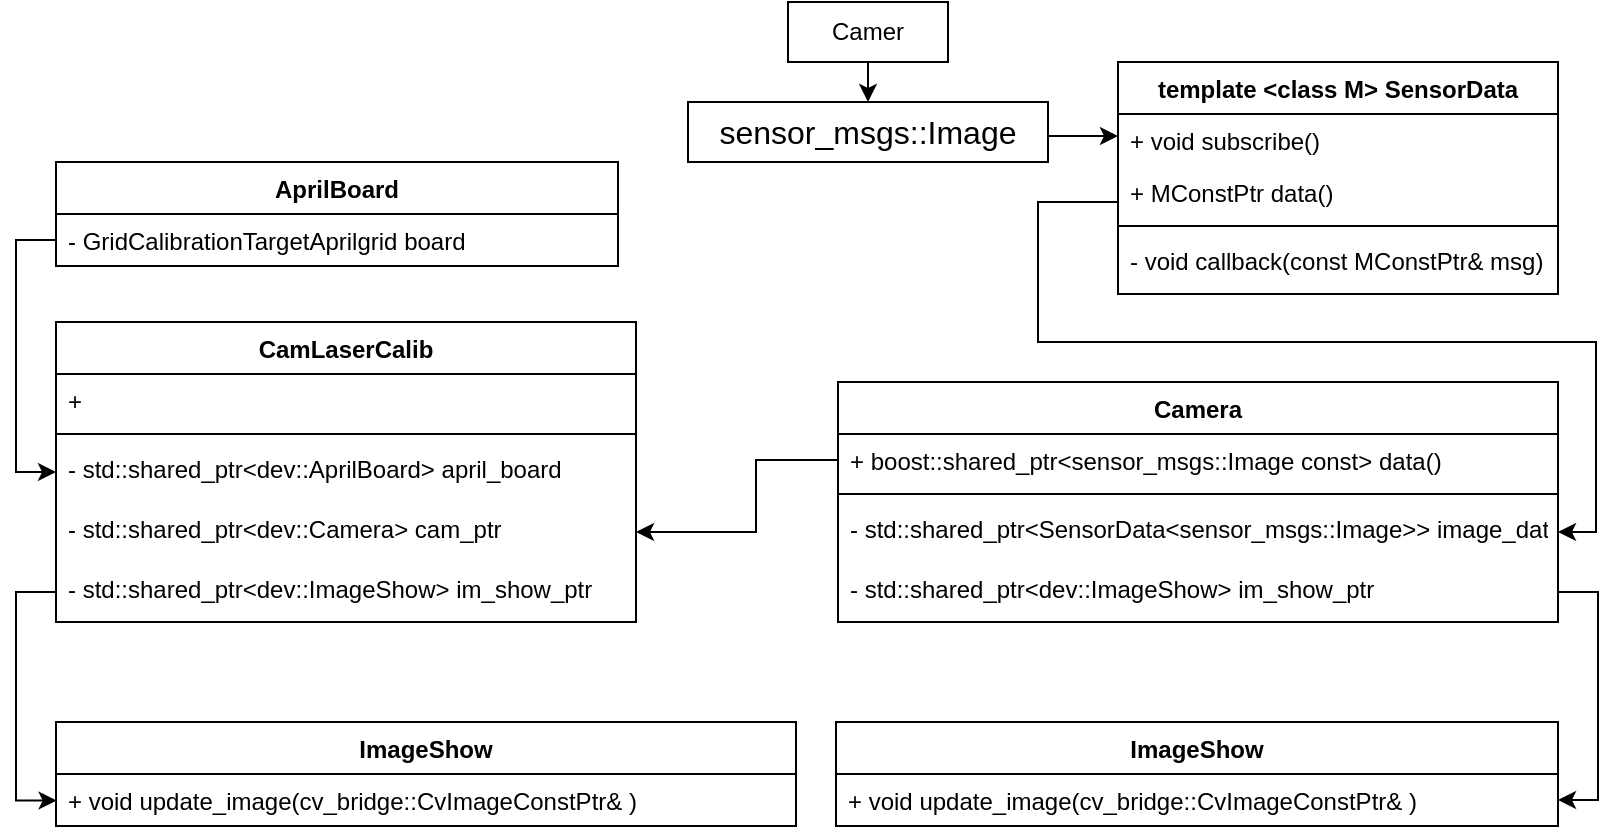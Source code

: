 <mxfile version="12.2.4" pages="1"><diagram id="ybN5I5CeERXQ-4qUqBBz" name="Page-1"><mxGraphModel dx="2760" dy="1115" grid="1" gridSize="10" guides="1" tooltips="1" connect="1" arrows="1" fold="1" page="1" pageScale="1" pageWidth="827" pageHeight="1169" math="0" shadow="0"><root><mxCell id="0"/><mxCell id="1" parent="0"/><mxCell id="29" style="edgeStyle=orthogonalEdgeStyle;rounded=0;orthogonalLoop=1;jettySize=auto;html=1;exitX=1;exitY=0.5;exitDx=0;exitDy=0;" parent="1" edge="1"><mxGeometry relative="1" as="geometry"><Array as="points"><mxPoint x="-309" y="77"/><mxPoint x="-309" y="77"/></Array><mxPoint x="-349" y="73" as="sourcePoint"/><mxPoint x="-259" y="77" as="targetPoint"/></mxGeometry></mxCell><mxCell id="2" value="&lt;p style=&quot;white-space: pre-wrap ; font-size: medium ; margin: 0px&quot;&gt;sensor_msgs::Image&lt;/p&gt;" style="rounded=0;whiteSpace=wrap;html=1;" parent="1" vertex="1"><mxGeometry x="-474" y="60" width="180" height="30" as="geometry"/></mxCell><mxCell id="26" style="edgeStyle=orthogonalEdgeStyle;rounded=0;orthogonalLoop=1;jettySize=auto;html=1;exitX=0.5;exitY=1;exitDx=0;exitDy=0;entryX=0.5;entryY=0;entryDx=0;entryDy=0;" parent="1" source="4" target="2" edge="1"><mxGeometry relative="1" as="geometry"/></mxCell><mxCell id="4" value="Camer" style="rounded=0;whiteSpace=wrap;html=1;" parent="1" vertex="1"><mxGeometry x="-424" y="10" width="80" height="30" as="geometry"/></mxCell><mxCell id="9" value="template &lt;class M&gt; SensorData" style="swimlane;fontStyle=1;align=center;verticalAlign=top;childLayout=stackLayout;horizontal=1;startSize=26;horizontalStack=0;resizeParent=1;resizeParentMax=0;resizeLast=0;collapsible=1;marginBottom=0;" parent="1" vertex="1"><mxGeometry x="-259" y="40" width="220" height="116" as="geometry"/></mxCell><mxCell id="10" value="+ void subscribe()" style="text;strokeColor=none;fillColor=none;align=left;verticalAlign=top;spacingLeft=4;spacingRight=4;overflow=hidden;rotatable=0;points=[[0,0.5],[1,0.5]];portConstraint=eastwest;" parent="9" vertex="1"><mxGeometry y="26" width="220" height="26" as="geometry"/></mxCell><mxCell id="22" value="+ MConstPtr data()" style="text;strokeColor=none;fillColor=none;align=left;verticalAlign=top;spacingLeft=4;spacingRight=4;overflow=hidden;rotatable=0;points=[[0,0.5],[1,0.5]];portConstraint=eastwest;" parent="9" vertex="1"><mxGeometry y="52" width="220" height="26" as="geometry"/></mxCell><mxCell id="11" value="" style="line;strokeWidth=1;fillColor=none;align=left;verticalAlign=middle;spacingTop=-1;spacingLeft=3;spacingRight=3;rotatable=0;labelPosition=right;points=[];portConstraint=eastwest;" parent="9" vertex="1"><mxGeometry y="78" width="220" height="8" as="geometry"/></mxCell><mxCell id="14" value="- void callback(const MConstPtr&amp; msg)" style="text;strokeColor=none;fillColor=none;align=left;verticalAlign=top;spacingLeft=4;spacingRight=4;overflow=hidden;rotatable=0;points=[[0,0.5],[1,0.5]];portConstraint=eastwest;" parent="9" vertex="1"><mxGeometry y="86" width="220" height="30" as="geometry"/></mxCell><mxCell id="15" value="Camera" style="swimlane;fontStyle=1;align=center;verticalAlign=top;childLayout=stackLayout;horizontal=1;startSize=26;horizontalStack=0;resizeParent=1;resizeParentMax=0;resizeLast=0;collapsible=1;marginBottom=0;" parent="1" vertex="1"><mxGeometry x="-399" y="200" width="360" height="120" as="geometry"/></mxCell><mxCell id="16" value="+ boost::shared_ptr&lt;sensor_msgs::Image const&gt; data()" style="text;strokeColor=none;fillColor=none;align=left;verticalAlign=top;spacingLeft=4;spacingRight=4;overflow=hidden;rotatable=0;points=[[0,0.5],[1,0.5]];portConstraint=eastwest;" parent="15" vertex="1"><mxGeometry y="26" width="360" height="26" as="geometry"/></mxCell><mxCell id="18" value="" style="line;strokeWidth=1;fillColor=none;align=left;verticalAlign=middle;spacingTop=-1;spacingLeft=3;spacingRight=3;rotatable=0;labelPosition=right;points=[];portConstraint=eastwest;" parent="15" vertex="1"><mxGeometry y="52" width="360" height="8" as="geometry"/></mxCell><mxCell id="19" value="- std::shared_ptr&lt;SensorData&lt;sensor_msgs::Image&gt;&gt; image_data" style="text;strokeColor=none;fillColor=none;align=left;verticalAlign=top;spacingLeft=4;spacingRight=4;overflow=hidden;rotatable=0;points=[[0,0.5],[1,0.5]];portConstraint=eastwest;" parent="15" vertex="1"><mxGeometry y="60" width="360" height="30" as="geometry"/></mxCell><mxCell id="38" value="- std::shared_ptr&lt;dev::ImageShow&gt; im_show_ptr" style="text;strokeColor=none;fillColor=none;align=left;verticalAlign=top;spacingLeft=4;spacingRight=4;overflow=hidden;rotatable=0;points=[[0,0.5],[1,0.5]];portConstraint=eastwest;" parent="15" vertex="1"><mxGeometry y="90" width="360" height="30" as="geometry"/></mxCell><mxCell id="31" style="edgeStyle=orthogonalEdgeStyle;rounded=0;orthogonalLoop=1;jettySize=auto;html=1;entryX=1;entryY=0.5;entryDx=0;entryDy=0;" parent="1" target="19" edge="1"><mxGeometry relative="1" as="geometry"><mxPoint x="1" y="270" as="targetPoint"/><Array as="points"><mxPoint x="-299" y="110"/><mxPoint x="-299" y="180"/><mxPoint x="-20" y="180"/><mxPoint x="-20" y="275"/></Array><mxPoint x="-259" y="110" as="sourcePoint"/></mxGeometry></mxCell><mxCell id="33" value="ImageShow" style="swimlane;fontStyle=1;align=center;verticalAlign=top;childLayout=stackLayout;horizontal=1;startSize=26;horizontalStack=0;resizeParent=1;resizeParentMax=0;resizeLast=0;collapsible=1;marginBottom=0;" parent="1" vertex="1"><mxGeometry x="-400" y="370" width="361" height="52" as="geometry"/></mxCell><mxCell id="34" value="+ void update_image(cv_bridge::CvImageConstPtr&amp; )" style="text;strokeColor=none;fillColor=none;align=left;verticalAlign=top;spacingLeft=4;spacingRight=4;overflow=hidden;rotatable=0;points=[[0,0.5],[1,0.5]];portConstraint=eastwest;" parent="33" vertex="1"><mxGeometry y="26" width="361" height="26" as="geometry"/></mxCell><mxCell id="37" value="&lt;pre&gt;&lt;br&gt;&lt;/pre&gt;" style="text;html=1;resizable=0;points=[];autosize=1;align=left;verticalAlign=top;spacingTop=-4;" parent="1" vertex="1"><mxGeometry x="-276" y="384" width="20" height="40" as="geometry"/></mxCell><mxCell id="39" style="edgeStyle=orthogonalEdgeStyle;rounded=0;orthogonalLoop=1;jettySize=auto;html=1;exitX=1;exitY=0.5;exitDx=0;exitDy=0;entryX=1;entryY=0.5;entryDx=0;entryDy=0;" parent="1" source="38" target="34" edge="1"><mxGeometry relative="1" as="geometry"><mxPoint x="-30" y="410" as="targetPoint"/><Array as="points"><mxPoint x="-19" y="305"/><mxPoint x="-19" y="409"/></Array></mxGeometry></mxCell><mxCell id="40" value="CamLaserCalib" style="swimlane;fontStyle=1;align=center;verticalAlign=top;childLayout=stackLayout;horizontal=1;startSize=26;horizontalStack=0;resizeParent=1;resizeParentMax=0;resizeLast=0;collapsible=1;marginBottom=0;" parent="1" vertex="1"><mxGeometry x="-790" y="170" width="290" height="150" as="geometry"/></mxCell><mxCell id="41" value="+" style="text;strokeColor=none;fillColor=none;align=left;verticalAlign=top;spacingLeft=4;spacingRight=4;overflow=hidden;rotatable=0;points=[[0,0.5],[1,0.5]];portConstraint=eastwest;" parent="40" vertex="1"><mxGeometry y="26" width="290" height="26" as="geometry"/></mxCell><mxCell id="42" value="" style="line;strokeWidth=1;fillColor=none;align=left;verticalAlign=middle;spacingTop=-1;spacingLeft=3;spacingRight=3;rotatable=0;labelPosition=right;points=[];portConstraint=eastwest;" parent="40" vertex="1"><mxGeometry y="52" width="290" height="8" as="geometry"/></mxCell><mxCell id="53" value="- std::shared_ptr&lt;dev::AprilBoard&gt; april_board" style="text;strokeColor=none;fillColor=none;align=left;verticalAlign=top;spacingLeft=4;spacingRight=4;overflow=hidden;rotatable=0;points=[[0,0.5],[1,0.5]];portConstraint=eastwest;" parent="40" vertex="1"><mxGeometry y="60" width="290" height="30" as="geometry"/></mxCell><mxCell id="44" value="- std::shared_ptr&lt;dev::Camera&gt; cam_ptr" style="text;strokeColor=none;fillColor=none;align=left;verticalAlign=top;spacingLeft=4;spacingRight=4;overflow=hidden;rotatable=0;points=[[0,0.5],[1,0.5]];portConstraint=eastwest;" parent="40" vertex="1"><mxGeometry y="90" width="290" height="30" as="geometry"/></mxCell><mxCell id="47" value="- std::shared_ptr&lt;dev::ImageShow&gt; im_show_ptr" style="text;strokeColor=none;fillColor=none;align=left;verticalAlign=top;spacingLeft=4;spacingRight=4;overflow=hidden;rotatable=0;points=[[0,0.5],[1,0.5]];portConstraint=eastwest;" parent="40" vertex="1"><mxGeometry y="120" width="290" height="30" as="geometry"/></mxCell><mxCell id="45" value="ImageShow" style="swimlane;fontStyle=1;align=center;verticalAlign=top;childLayout=stackLayout;horizontal=1;startSize=26;horizontalStack=0;resizeParent=1;resizeParentMax=0;resizeLast=0;collapsible=1;marginBottom=0;" parent="1" vertex="1"><mxGeometry x="-790" y="370" width="370" height="52" as="geometry"/></mxCell><mxCell id="59" value="+ void update_image(cv_bridge::CvImageConstPtr&amp; )" style="text;strokeColor=none;fillColor=none;align=left;verticalAlign=top;spacingLeft=4;spacingRight=4;overflow=hidden;rotatable=0;points=[[0,0.5],[1,0.5]];portConstraint=eastwest;" parent="45" vertex="1"><mxGeometry y="26" width="370" height="26" as="geometry"/></mxCell><mxCell id="54" value="AprilBoard" style="swimlane;fontStyle=1;align=center;verticalAlign=top;childLayout=stackLayout;horizontal=1;startSize=26;horizontalStack=0;resizeParent=1;resizeParentMax=0;resizeLast=0;collapsible=1;marginBottom=0;" parent="1" vertex="1"><mxGeometry x="-790" y="90" width="281" height="52" as="geometry"/></mxCell><mxCell id="55" value="- GridCalibrationTargetAprilgrid board&#10;" style="text;strokeColor=none;fillColor=none;align=left;verticalAlign=top;spacingLeft=4;spacingRight=4;overflow=hidden;rotatable=0;points=[[0,0.5],[1,0.5]];portConstraint=eastwest;" parent="54" vertex="1"><mxGeometry y="26" width="281" height="26" as="geometry"/></mxCell><mxCell id="56" style="edgeStyle=orthogonalEdgeStyle;rounded=0;orthogonalLoop=1;jettySize=auto;html=1;exitX=0;exitY=0.5;exitDx=0;exitDy=0;entryX=1;entryY=0.5;entryDx=0;entryDy=0;" parent="1" source="16" target="44" edge="1"><mxGeometry relative="1" as="geometry"><mxPoint x="-450" y="280" as="targetPoint"/><Array as="points"><mxPoint x="-440" y="239"/><mxPoint x="-440" y="275"/></Array></mxGeometry></mxCell><mxCell id="57" style="edgeStyle=orthogonalEdgeStyle;rounded=0;orthogonalLoop=1;jettySize=auto;html=1;exitX=0;exitY=0.5;exitDx=0;exitDy=0;entryX=0;entryY=0.5;entryDx=0;entryDy=0;" parent="1" source="47" edge="1"><mxGeometry relative="1" as="geometry"><mxPoint x="-789.714" y="409.286" as="targetPoint"/><Array as="points"><mxPoint x="-810" y="305"/><mxPoint x="-810" y="409"/></Array></mxGeometry></mxCell><mxCell id="58" style="edgeStyle=orthogonalEdgeStyle;rounded=0;orthogonalLoop=1;jettySize=auto;html=1;exitX=0;exitY=0.5;exitDx=0;exitDy=0;entryX=0;entryY=0.5;entryDx=0;entryDy=0;" parent="1" source="55" target="53" edge="1"><mxGeometry relative="1" as="geometry"><mxPoint x="-810" y="220" as="targetPoint"/></mxGeometry></mxCell></root></mxGraphModel></diagram></mxfile>
